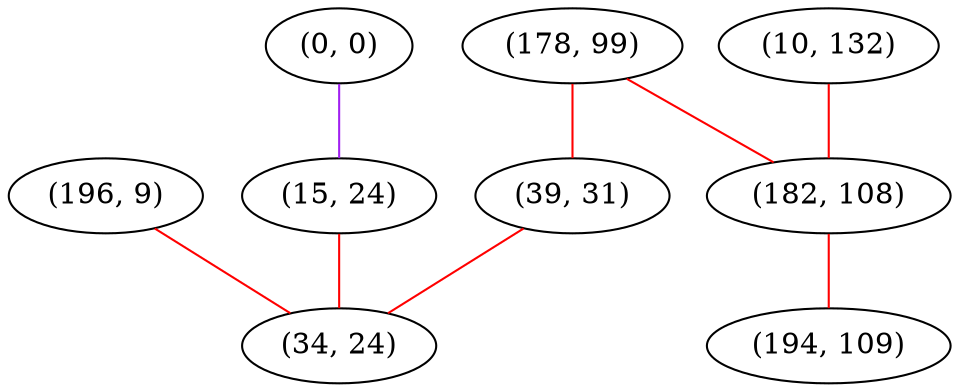 graph "" {
"(0, 0)";
"(178, 99)";
"(10, 132)";
"(182, 108)";
"(196, 9)";
"(15, 24)";
"(194, 109)";
"(39, 31)";
"(34, 24)";
"(0, 0)" -- "(15, 24)"  [color=purple, key=0, weight=4];
"(178, 99)" -- "(182, 108)"  [color=red, key=0, weight=1];
"(178, 99)" -- "(39, 31)"  [color=red, key=0, weight=1];
"(10, 132)" -- "(182, 108)"  [color=red, key=0, weight=1];
"(182, 108)" -- "(194, 109)"  [color=red, key=0, weight=1];
"(196, 9)" -- "(34, 24)"  [color=red, key=0, weight=1];
"(15, 24)" -- "(34, 24)"  [color=red, key=0, weight=1];
"(39, 31)" -- "(34, 24)"  [color=red, key=0, weight=1];
}
